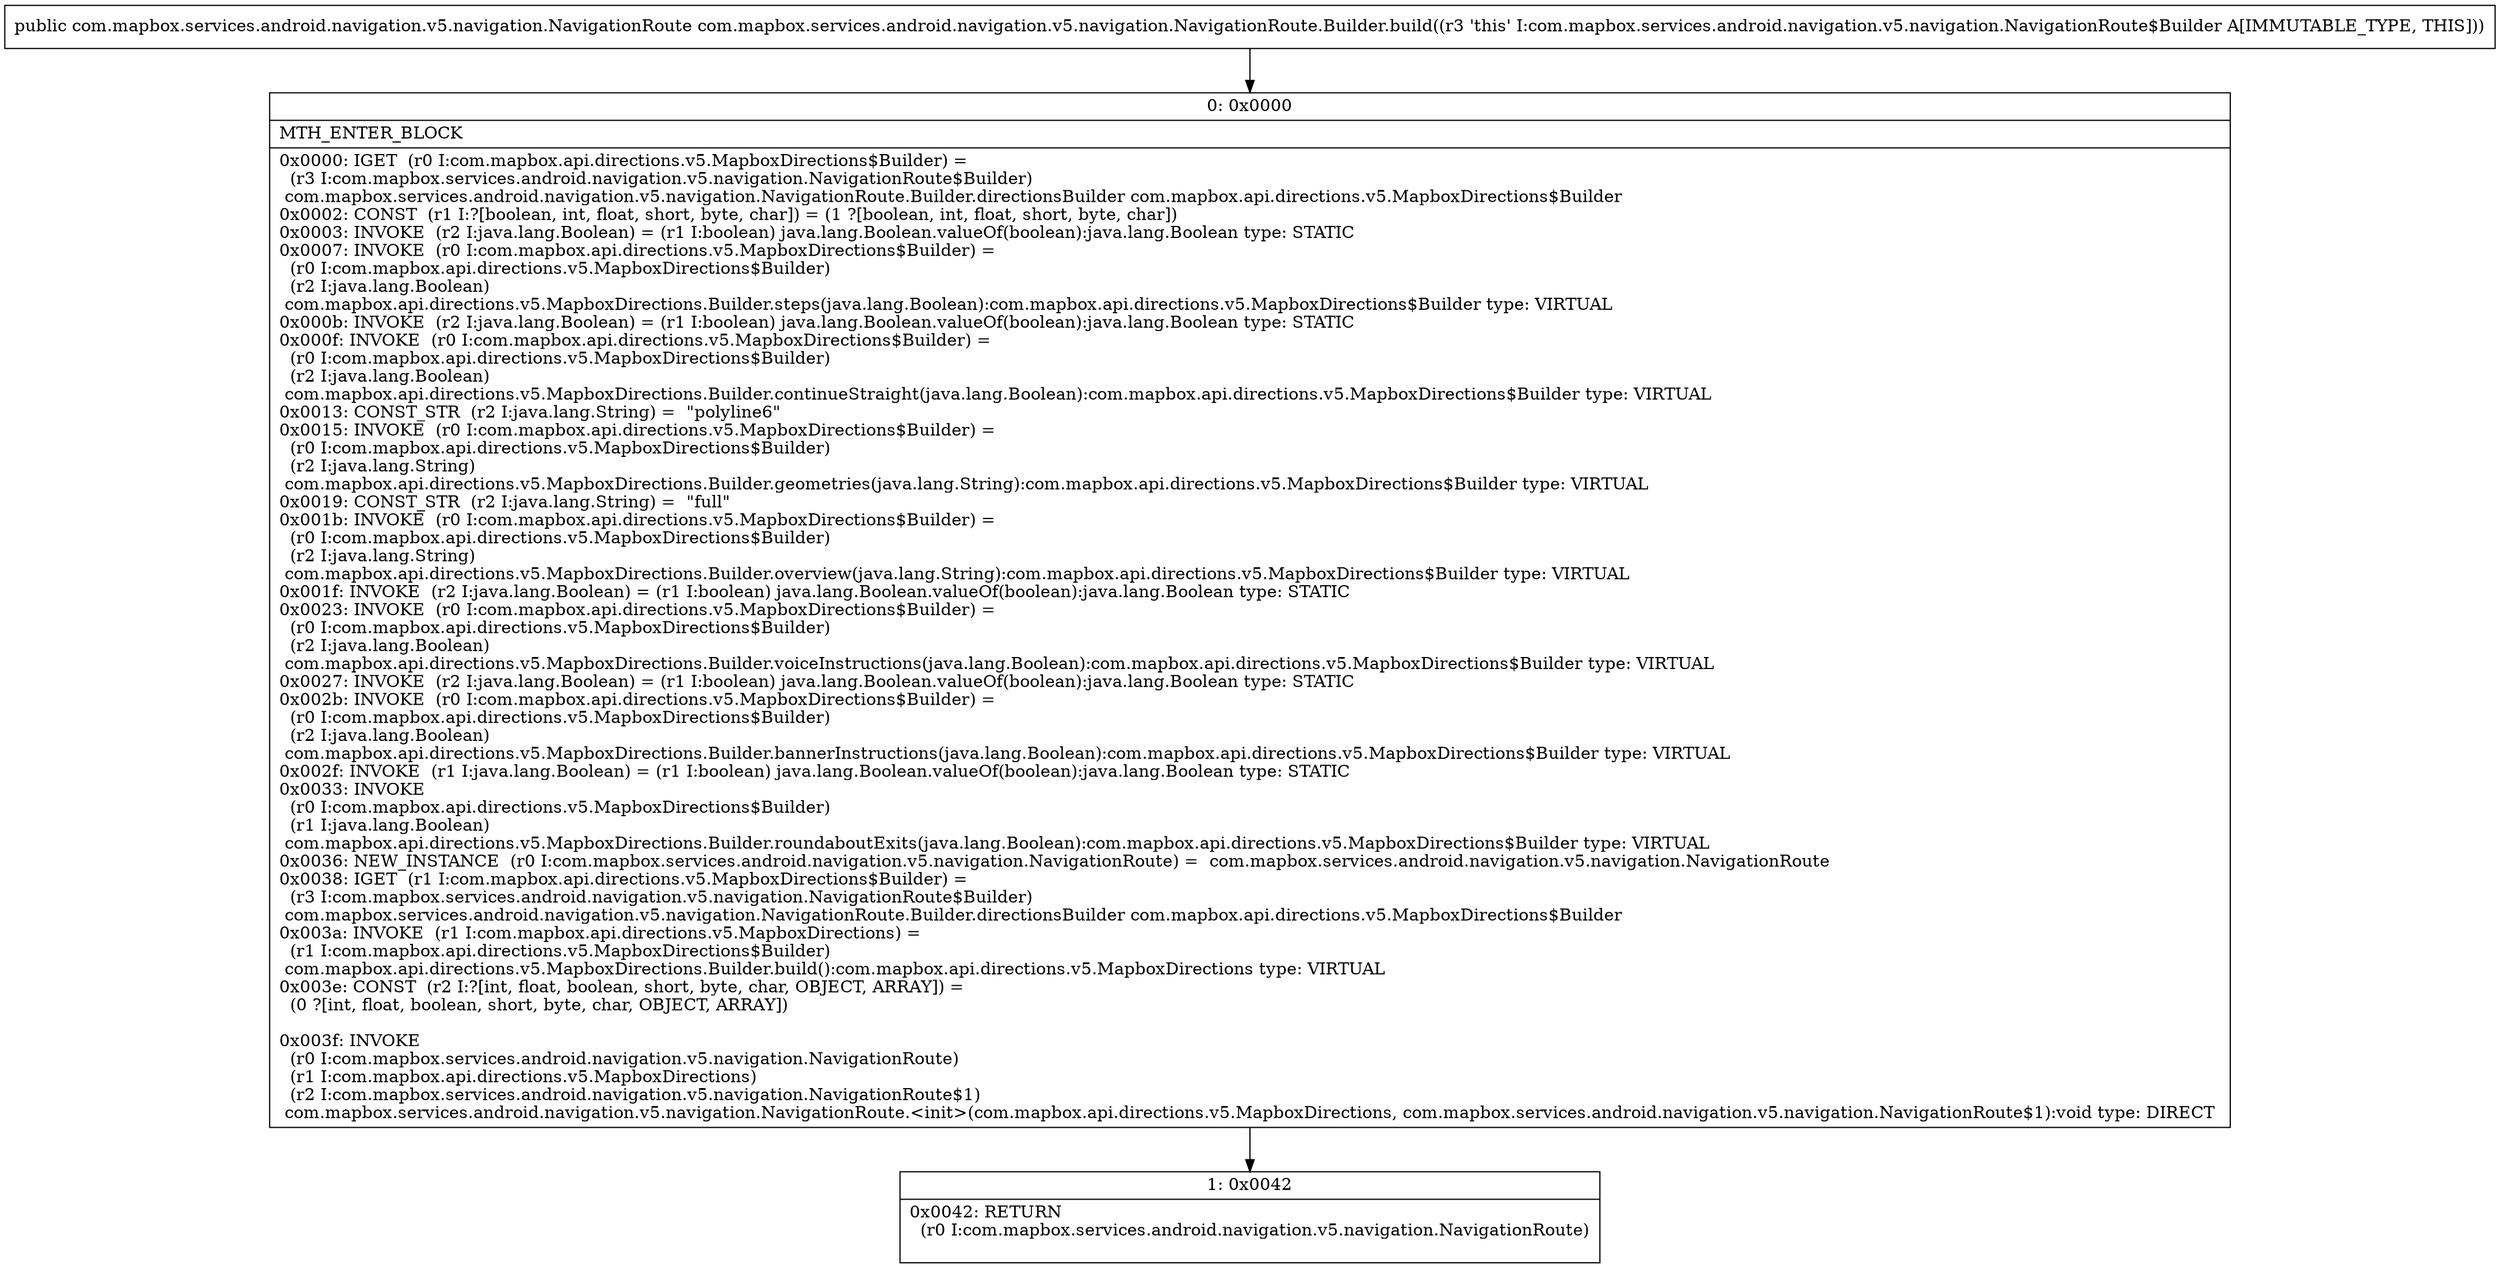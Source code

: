 digraph "CFG forcom.mapbox.services.android.navigation.v5.navigation.NavigationRoute.Builder.build()Lcom\/mapbox\/services\/android\/navigation\/v5\/navigation\/NavigationRoute;" {
Node_0 [shape=record,label="{0\:\ 0x0000|MTH_ENTER_BLOCK\l|0x0000: IGET  (r0 I:com.mapbox.api.directions.v5.MapboxDirections$Builder) = \l  (r3 I:com.mapbox.services.android.navigation.v5.navigation.NavigationRoute$Builder)\l com.mapbox.services.android.navigation.v5.navigation.NavigationRoute.Builder.directionsBuilder com.mapbox.api.directions.v5.MapboxDirections$Builder \l0x0002: CONST  (r1 I:?[boolean, int, float, short, byte, char]) = (1 ?[boolean, int, float, short, byte, char]) \l0x0003: INVOKE  (r2 I:java.lang.Boolean) = (r1 I:boolean) java.lang.Boolean.valueOf(boolean):java.lang.Boolean type: STATIC \l0x0007: INVOKE  (r0 I:com.mapbox.api.directions.v5.MapboxDirections$Builder) = \l  (r0 I:com.mapbox.api.directions.v5.MapboxDirections$Builder)\l  (r2 I:java.lang.Boolean)\l com.mapbox.api.directions.v5.MapboxDirections.Builder.steps(java.lang.Boolean):com.mapbox.api.directions.v5.MapboxDirections$Builder type: VIRTUAL \l0x000b: INVOKE  (r2 I:java.lang.Boolean) = (r1 I:boolean) java.lang.Boolean.valueOf(boolean):java.lang.Boolean type: STATIC \l0x000f: INVOKE  (r0 I:com.mapbox.api.directions.v5.MapboxDirections$Builder) = \l  (r0 I:com.mapbox.api.directions.v5.MapboxDirections$Builder)\l  (r2 I:java.lang.Boolean)\l com.mapbox.api.directions.v5.MapboxDirections.Builder.continueStraight(java.lang.Boolean):com.mapbox.api.directions.v5.MapboxDirections$Builder type: VIRTUAL \l0x0013: CONST_STR  (r2 I:java.lang.String) =  \"polyline6\" \l0x0015: INVOKE  (r0 I:com.mapbox.api.directions.v5.MapboxDirections$Builder) = \l  (r0 I:com.mapbox.api.directions.v5.MapboxDirections$Builder)\l  (r2 I:java.lang.String)\l com.mapbox.api.directions.v5.MapboxDirections.Builder.geometries(java.lang.String):com.mapbox.api.directions.v5.MapboxDirections$Builder type: VIRTUAL \l0x0019: CONST_STR  (r2 I:java.lang.String) =  \"full\" \l0x001b: INVOKE  (r0 I:com.mapbox.api.directions.v5.MapboxDirections$Builder) = \l  (r0 I:com.mapbox.api.directions.v5.MapboxDirections$Builder)\l  (r2 I:java.lang.String)\l com.mapbox.api.directions.v5.MapboxDirections.Builder.overview(java.lang.String):com.mapbox.api.directions.v5.MapboxDirections$Builder type: VIRTUAL \l0x001f: INVOKE  (r2 I:java.lang.Boolean) = (r1 I:boolean) java.lang.Boolean.valueOf(boolean):java.lang.Boolean type: STATIC \l0x0023: INVOKE  (r0 I:com.mapbox.api.directions.v5.MapboxDirections$Builder) = \l  (r0 I:com.mapbox.api.directions.v5.MapboxDirections$Builder)\l  (r2 I:java.lang.Boolean)\l com.mapbox.api.directions.v5.MapboxDirections.Builder.voiceInstructions(java.lang.Boolean):com.mapbox.api.directions.v5.MapboxDirections$Builder type: VIRTUAL \l0x0027: INVOKE  (r2 I:java.lang.Boolean) = (r1 I:boolean) java.lang.Boolean.valueOf(boolean):java.lang.Boolean type: STATIC \l0x002b: INVOKE  (r0 I:com.mapbox.api.directions.v5.MapboxDirections$Builder) = \l  (r0 I:com.mapbox.api.directions.v5.MapboxDirections$Builder)\l  (r2 I:java.lang.Boolean)\l com.mapbox.api.directions.v5.MapboxDirections.Builder.bannerInstructions(java.lang.Boolean):com.mapbox.api.directions.v5.MapboxDirections$Builder type: VIRTUAL \l0x002f: INVOKE  (r1 I:java.lang.Boolean) = (r1 I:boolean) java.lang.Boolean.valueOf(boolean):java.lang.Boolean type: STATIC \l0x0033: INVOKE  \l  (r0 I:com.mapbox.api.directions.v5.MapboxDirections$Builder)\l  (r1 I:java.lang.Boolean)\l com.mapbox.api.directions.v5.MapboxDirections.Builder.roundaboutExits(java.lang.Boolean):com.mapbox.api.directions.v5.MapboxDirections$Builder type: VIRTUAL \l0x0036: NEW_INSTANCE  (r0 I:com.mapbox.services.android.navigation.v5.navigation.NavigationRoute) =  com.mapbox.services.android.navigation.v5.navigation.NavigationRoute \l0x0038: IGET  (r1 I:com.mapbox.api.directions.v5.MapboxDirections$Builder) = \l  (r3 I:com.mapbox.services.android.navigation.v5.navigation.NavigationRoute$Builder)\l com.mapbox.services.android.navigation.v5.navigation.NavigationRoute.Builder.directionsBuilder com.mapbox.api.directions.v5.MapboxDirections$Builder \l0x003a: INVOKE  (r1 I:com.mapbox.api.directions.v5.MapboxDirections) = \l  (r1 I:com.mapbox.api.directions.v5.MapboxDirections$Builder)\l com.mapbox.api.directions.v5.MapboxDirections.Builder.build():com.mapbox.api.directions.v5.MapboxDirections type: VIRTUAL \l0x003e: CONST  (r2 I:?[int, float, boolean, short, byte, char, OBJECT, ARRAY]) = \l  (0 ?[int, float, boolean, short, byte, char, OBJECT, ARRAY])\l \l0x003f: INVOKE  \l  (r0 I:com.mapbox.services.android.navigation.v5.navigation.NavigationRoute)\l  (r1 I:com.mapbox.api.directions.v5.MapboxDirections)\l  (r2 I:com.mapbox.services.android.navigation.v5.navigation.NavigationRoute$1)\l com.mapbox.services.android.navigation.v5.navigation.NavigationRoute.\<init\>(com.mapbox.api.directions.v5.MapboxDirections, com.mapbox.services.android.navigation.v5.navigation.NavigationRoute$1):void type: DIRECT \l}"];
Node_1 [shape=record,label="{1\:\ 0x0042|0x0042: RETURN  \l  (r0 I:com.mapbox.services.android.navigation.v5.navigation.NavigationRoute)\l \l}"];
MethodNode[shape=record,label="{public com.mapbox.services.android.navigation.v5.navigation.NavigationRoute com.mapbox.services.android.navigation.v5.navigation.NavigationRoute.Builder.build((r3 'this' I:com.mapbox.services.android.navigation.v5.navigation.NavigationRoute$Builder A[IMMUTABLE_TYPE, THIS])) }"];
MethodNode -> Node_0;
Node_0 -> Node_1;
}

